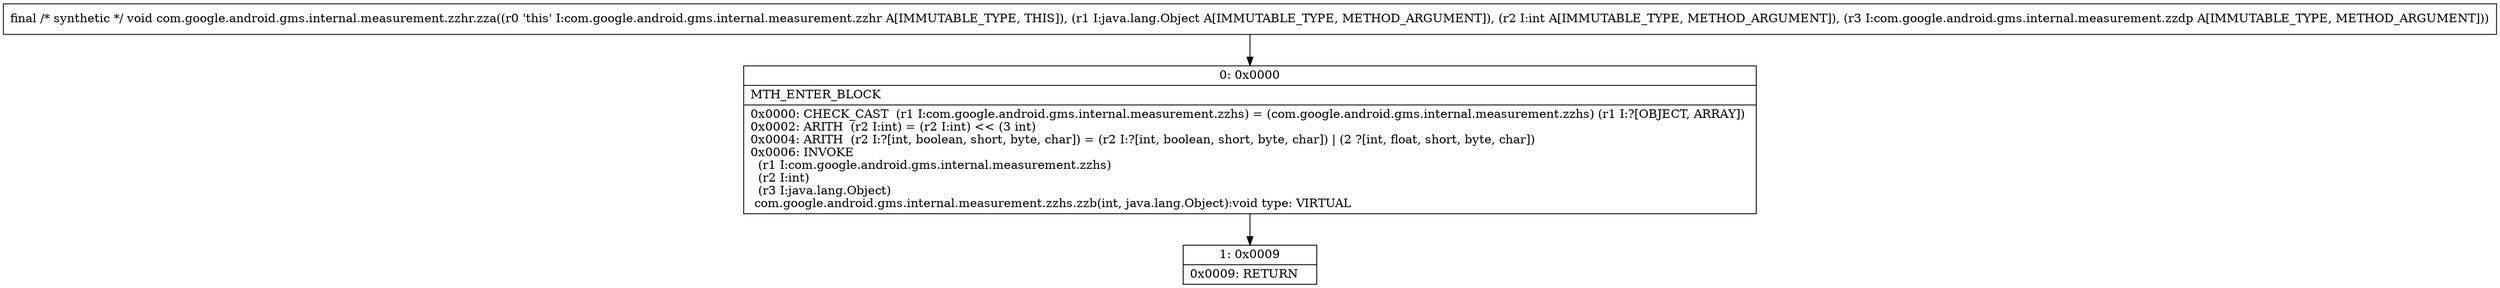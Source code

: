 digraph "CFG forcom.google.android.gms.internal.measurement.zzhr.zza(Ljava\/lang\/Object;ILcom\/google\/android\/gms\/internal\/measurement\/zzdp;)V" {
Node_0 [shape=record,label="{0\:\ 0x0000|MTH_ENTER_BLOCK\l|0x0000: CHECK_CAST  (r1 I:com.google.android.gms.internal.measurement.zzhs) = (com.google.android.gms.internal.measurement.zzhs) (r1 I:?[OBJECT, ARRAY]) \l0x0002: ARITH  (r2 I:int) = (r2 I:int) \<\< (3 int) \l0x0004: ARITH  (r2 I:?[int, boolean, short, byte, char]) = (r2 I:?[int, boolean, short, byte, char]) \| (2 ?[int, float, short, byte, char]) \l0x0006: INVOKE  \l  (r1 I:com.google.android.gms.internal.measurement.zzhs)\l  (r2 I:int)\l  (r3 I:java.lang.Object)\l com.google.android.gms.internal.measurement.zzhs.zzb(int, java.lang.Object):void type: VIRTUAL \l}"];
Node_1 [shape=record,label="{1\:\ 0x0009|0x0009: RETURN   \l}"];
MethodNode[shape=record,label="{final \/* synthetic *\/ void com.google.android.gms.internal.measurement.zzhr.zza((r0 'this' I:com.google.android.gms.internal.measurement.zzhr A[IMMUTABLE_TYPE, THIS]), (r1 I:java.lang.Object A[IMMUTABLE_TYPE, METHOD_ARGUMENT]), (r2 I:int A[IMMUTABLE_TYPE, METHOD_ARGUMENT]), (r3 I:com.google.android.gms.internal.measurement.zzdp A[IMMUTABLE_TYPE, METHOD_ARGUMENT])) }"];
MethodNode -> Node_0;
Node_0 -> Node_1;
}

